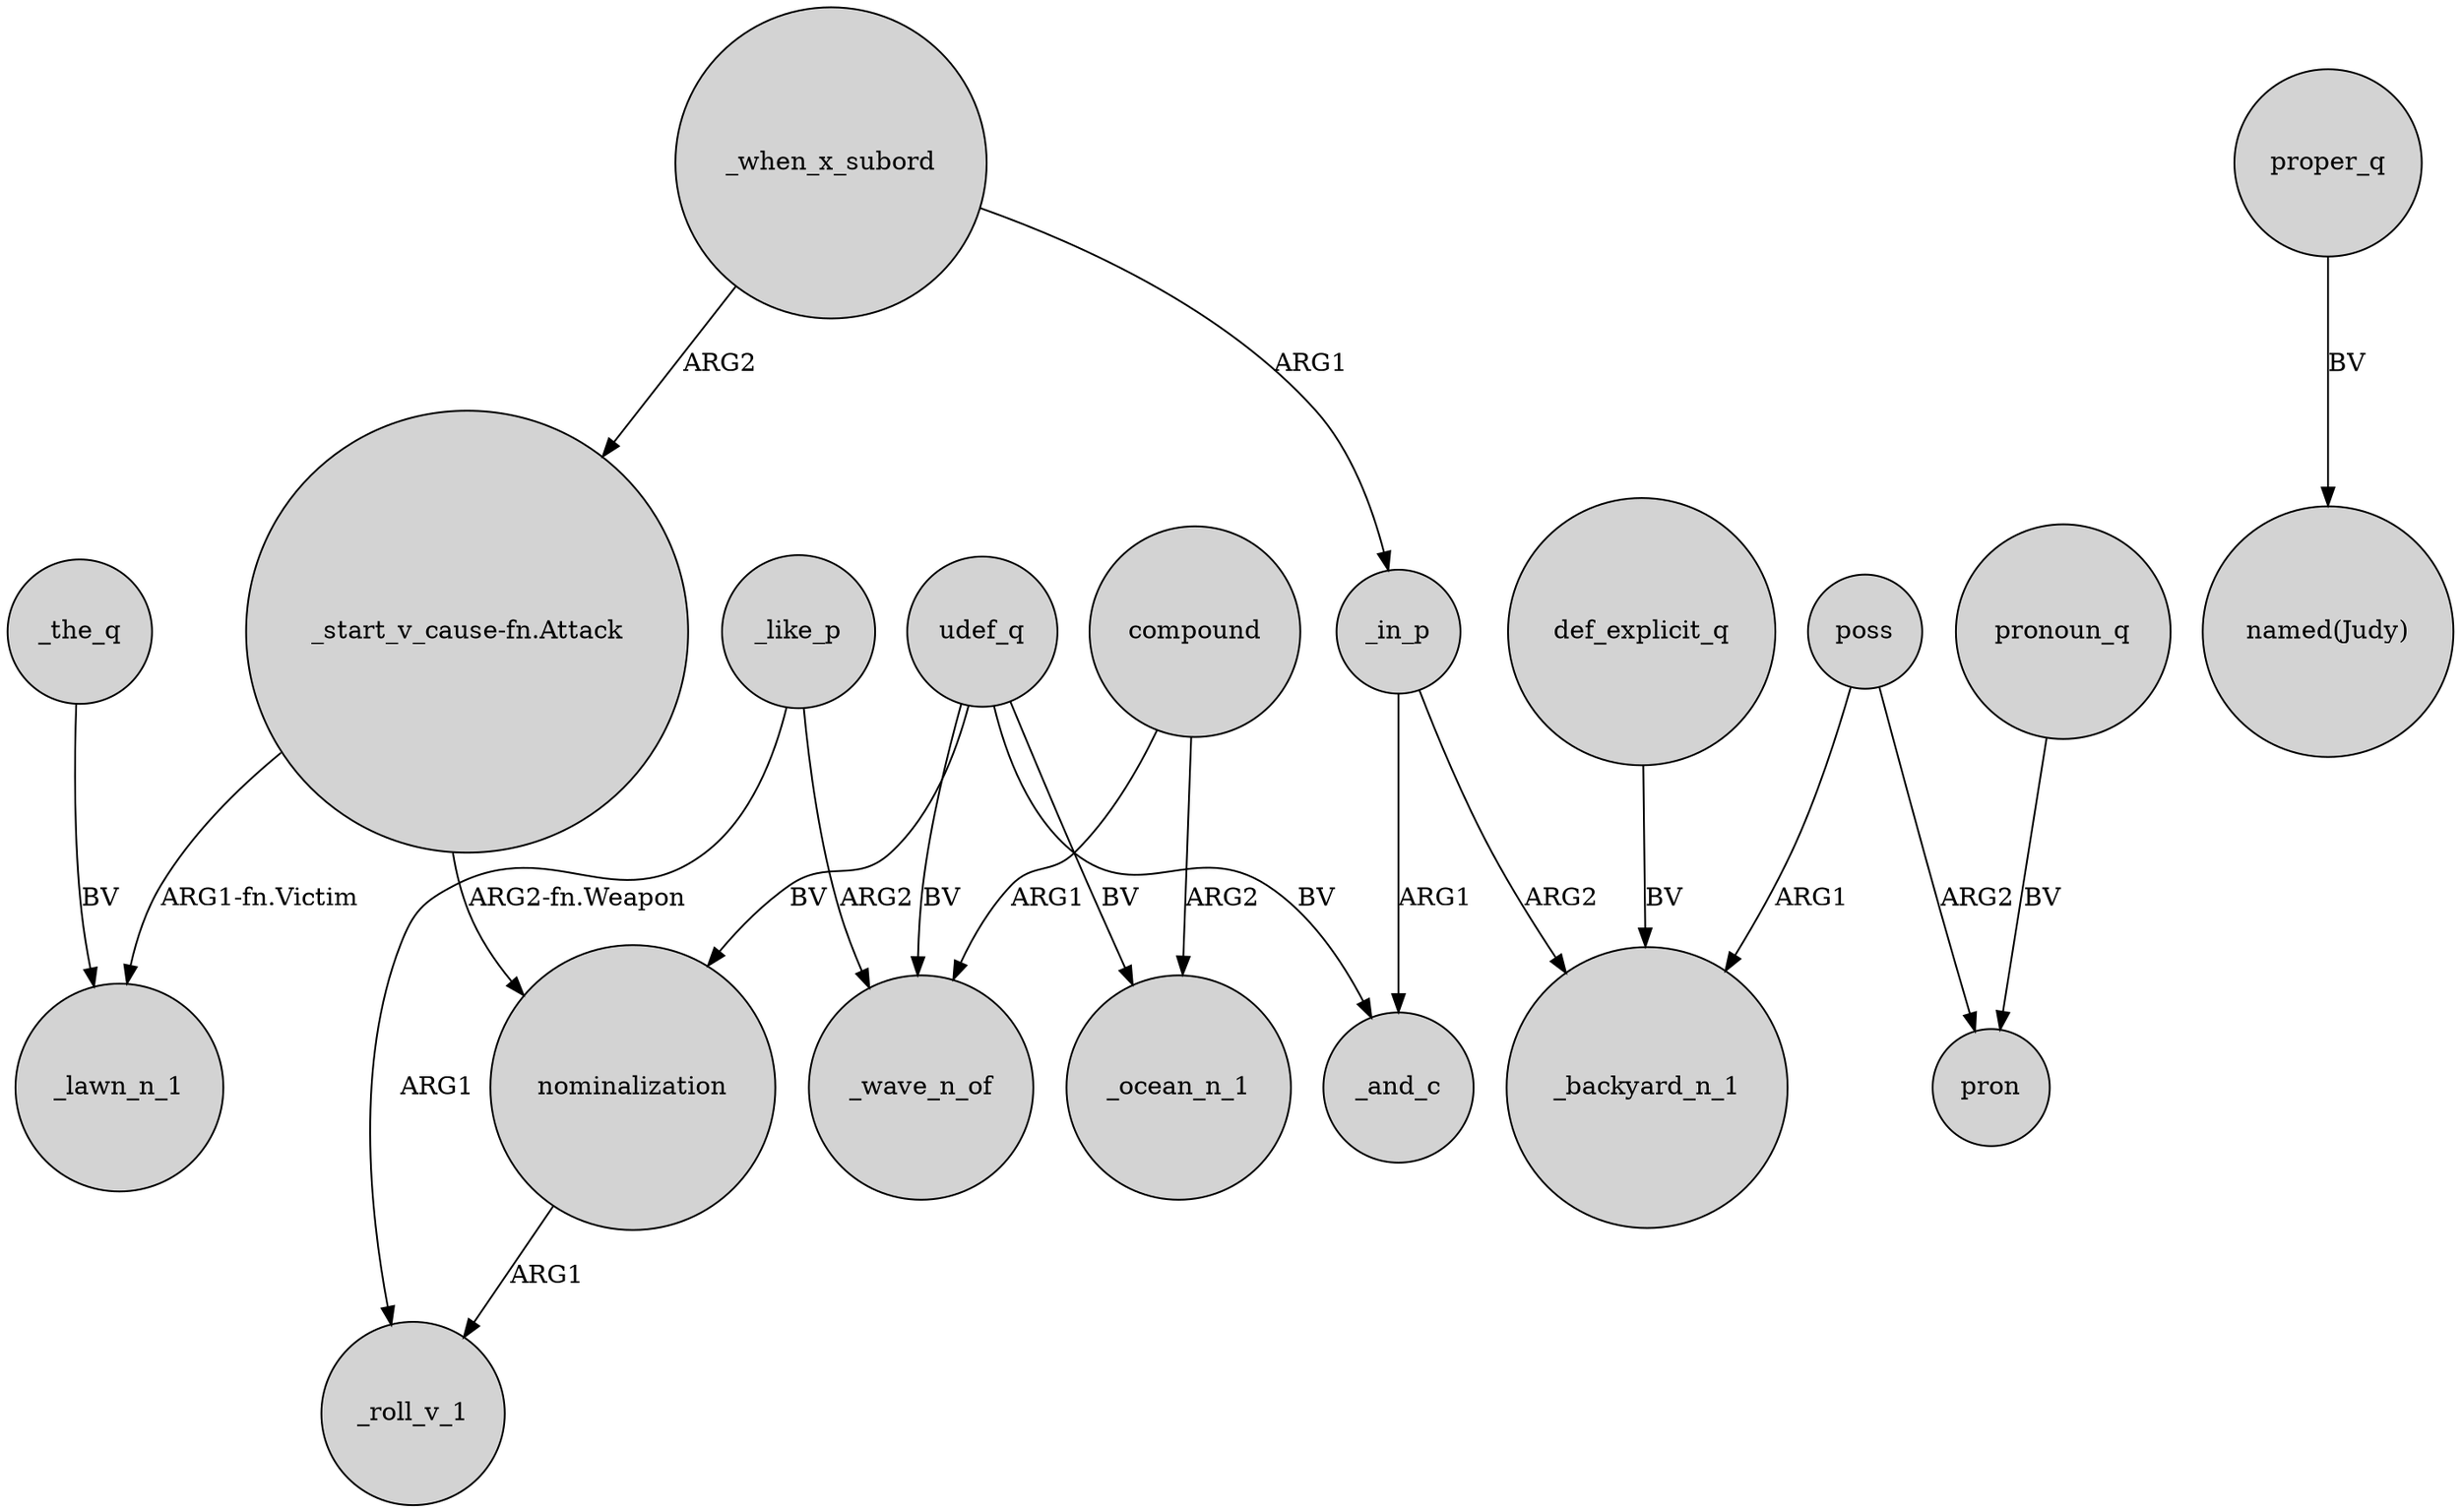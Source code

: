 digraph {
	node [shape=circle style=filled]
	_like_p -> _roll_v_1 [label=ARG1]
	"_start_v_cause-fn.Attack" -> nominalization [label="ARG2-fn.Weapon"]
	_in_p -> _and_c [label=ARG1]
	_when_x_subord -> _in_p [label=ARG1]
	compound -> _wave_n_of [label=ARG1]
	udef_q -> nominalization [label=BV]
	udef_q -> _wave_n_of [label=BV]
	udef_q -> _and_c [label=BV]
	"_start_v_cause-fn.Attack" -> _lawn_n_1 [label="ARG1-fn.Victim"]
	poss -> _backyard_n_1 [label=ARG1]
	def_explicit_q -> _backyard_n_1 [label=BV]
	nominalization -> _roll_v_1 [label=ARG1]
	_in_p -> _backyard_n_1 [label=ARG2]
	pronoun_q -> pron [label=BV]
	udef_q -> _ocean_n_1 [label=BV]
	poss -> pron [label=ARG2]
	proper_q -> "named(Judy)" [label=BV]
	_like_p -> _wave_n_of [label=ARG2]
	_when_x_subord -> "_start_v_cause-fn.Attack" [label=ARG2]
	_the_q -> _lawn_n_1 [label=BV]
	compound -> _ocean_n_1 [label=ARG2]
}

